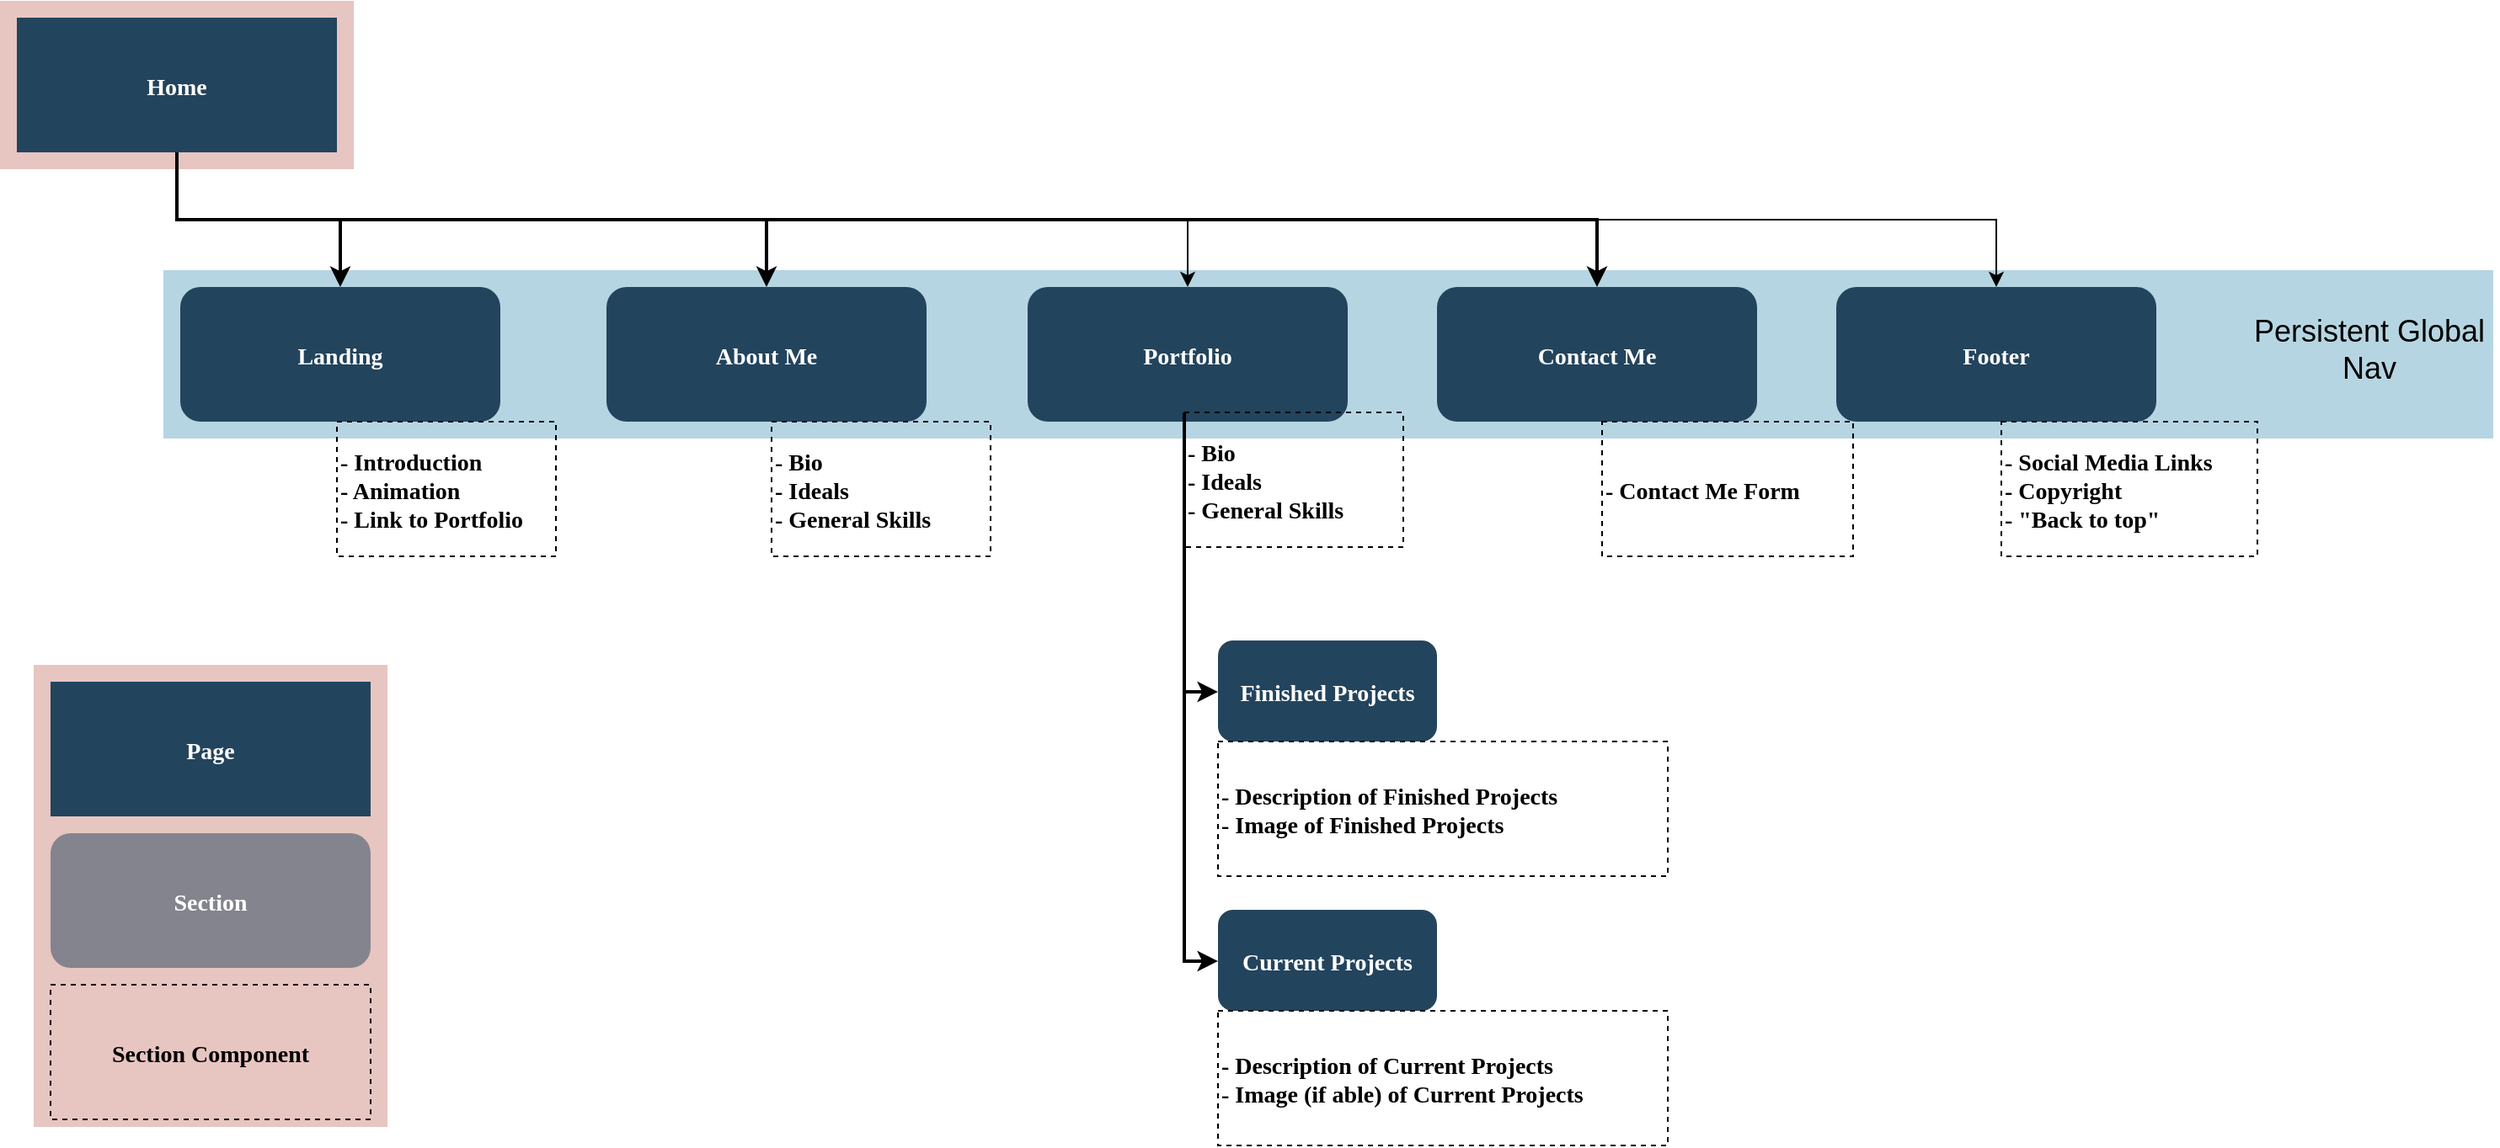 <mxfile version="14.6.13" type="device"><diagram name="Page-1" id="2c0d36ab-eaac-3732-788b-9136903baeff"><mxGraphModel dx="1673" dy="905" grid="1" gridSize="10" guides="1" tooltips="1" connect="1" arrows="1" fold="1" page="1" pageScale="1.5" pageWidth="1169" pageHeight="827" background="#ffffff" math="0" shadow="0"><root><mxCell id="0"/><mxCell id="1" parent="0"/><mxCell id="123" value="" style="fillColor=#AE4132;strokeColor=none;opacity=30;" parent="1" vertex="1"><mxGeometry y="165.5" width="210" height="100.0" as="geometry"/></mxCell><mxCell id="122" value="" style="fillColor=#10739E;strokeColor=none;opacity=30;" parent="1" vertex="1"><mxGeometry x="97" y="325.5" width="1383" height="100" as="geometry"/></mxCell><mxCell id="9npFBcst4zQ01r4T0tml-132" style="edgeStyle=orthogonalEdgeStyle;rounded=0;orthogonalLoop=1;jettySize=auto;html=1;exitX=0.5;exitY=1;exitDx=0;exitDy=0;" edge="1" parent="1" source="2" target="10"><mxGeometry relative="1" as="geometry"/></mxCell><mxCell id="9npFBcst4zQ01r4T0tml-137" style="edgeStyle=orthogonalEdgeStyle;rounded=0;orthogonalLoop=1;jettySize=auto;html=1;exitX=0.5;exitY=1;exitDx=0;exitDy=0;" edge="1" parent="1" source="2" target="9npFBcst4zQ01r4T0tml-133"><mxGeometry relative="1" as="geometry"/></mxCell><mxCell id="2" value="Home" style="rounded=0;fillColor=#23445D;gradientColor=none;strokeColor=none;fontColor=#FFFFFF;fontStyle=1;fontFamily=Tahoma;fontSize=14" parent="1" vertex="1"><mxGeometry x="10" y="175.5" width="190" height="80" as="geometry"/></mxCell><mxCell id="4" value="Contact Me" style="rounded=1;fillColor=#23445D;gradientColor=none;strokeColor=none;fontColor=#FFFFFF;fontStyle=1;fontFamily=Tahoma;fontSize=14" parent="1" vertex="1"><mxGeometry x="853.0" y="335.5" width="190" height="80" as="geometry"/></mxCell><mxCell id="9" value="" style="edgeStyle=elbowEdgeStyle;elbow=vertical;strokeWidth=2;rounded=0" parent="1" source="2" target="4" edge="1"><mxGeometry x="337" y="215.5" width="100" height="100" as="geometry"><mxPoint x="337" y="315.5" as="sourcePoint"/><mxPoint x="437" y="215.5" as="targetPoint"/></mxGeometry></mxCell><mxCell id="10" value="Portfolio" style="rounded=1;fillColor=#23445D;gradientColor=none;strokeColor=none;fontColor=#FFFFFF;fontStyle=1;fontFamily=Tahoma;fontSize=14" parent="1" vertex="1"><mxGeometry x="610" y="335.5" width="190" height="80" as="geometry"/></mxCell><mxCell id="12" value="About Me" style="rounded=1;fillColor=#23445D;gradientColor=none;strokeColor=none;fontColor=#FFFFFF;fontStyle=1;fontFamily=Tahoma;fontSize=14" parent="1" vertex="1"><mxGeometry x="360.0" y="335.5" width="190" height="80" as="geometry"/></mxCell><mxCell id="13" value="Landing" style="rounded=1;fillColor=#23445D;gradientColor=none;strokeColor=none;fontColor=#FFFFFF;fontStyle=1;fontFamily=Tahoma;fontSize=14" parent="1" vertex="1"><mxGeometry x="107" y="335.5" width="190" height="80" as="geometry"/></mxCell><mxCell id="41" value="Finished Projects" style="rounded=1;fillColor=#23445D;gradientColor=none;strokeColor=none;fontColor=#FFFFFF;fontStyle=1;fontFamily=Tahoma;fontSize=14" parent="1" vertex="1"><mxGeometry x="723" y="545.5" width="130" height="60" as="geometry"/></mxCell><mxCell id="59" value="" style="edgeStyle=elbowEdgeStyle;elbow=vertical;strokeWidth=2;rounded=0" parent="1" source="2" target="12" edge="1"><mxGeometry x="347" y="225.5" width="100" height="100" as="geometry"><mxPoint x="862.0" y="275.5" as="sourcePoint"/><mxPoint x="1467.0" y="345.5" as="targetPoint"/></mxGeometry></mxCell><mxCell id="61" value="" style="edgeStyle=elbowEdgeStyle;elbow=vertical;strokeWidth=2;rounded=0" parent="1" source="2" target="13" edge="1"><mxGeometry x="-23" y="135.5" width="100" height="100" as="geometry"><mxPoint x="-23" y="235.5" as="sourcePoint"/><mxPoint x="77" y="135.5" as="targetPoint"/></mxGeometry></mxCell><mxCell id="103" value="" style="edgeStyle=elbowEdgeStyle;elbow=vertical;strokeWidth=2;rounded=0;entryX=0;entryY=0.5;entryDx=0;entryDy=0;" parent="1" source="10" target="41" edge="1"><mxGeometry x="-360" y="135.5" width="100" height="100" as="geometry"><mxPoint x="-360" y="235.5" as="sourcePoint"/><mxPoint x="-260" y="135.5" as="targetPoint"/><Array as="points"><mxPoint x="703" y="576"/></Array></mxGeometry></mxCell><mxCell id="j8gNk4lBc079c7ClEGzr-123" value="Persistent Global Nav" style="rounded=0;whiteSpace=wrap;html=1;fillColor=none;strokeColor=none;fontSize=18;" parent="1" vertex="1"><mxGeometry x="1330" y="325.5" width="153" height="94.5" as="geometry"/></mxCell><mxCell id="j8gNk4lBc079c7ClEGzr-124" value="" style="fillColor=#AE4132;strokeColor=none;opacity=30;" parent="1" vertex="1"><mxGeometry x="20" y="560" width="210" height="274.5" as="geometry"/></mxCell><mxCell id="j8gNk4lBc079c7ClEGzr-125" value="Page" style="rounded=0;fillColor=#23445D;gradientColor=none;strokeColor=none;fontColor=#FFFFFF;fontStyle=1;fontFamily=Tahoma;fontSize=14" parent="1" vertex="1"><mxGeometry x="30" y="570" width="190" height="80" as="geometry"/></mxCell><mxCell id="j8gNk4lBc079c7ClEGzr-126" value="Section Component" style="rounded=0;gradientColor=none;fontStyle=1;fontFamily=Tahoma;fontSize=14;fillColor=none;dashed=1;" parent="1" vertex="1"><mxGeometry x="30" y="750" width="190" height="80" as="geometry"/></mxCell><mxCell id="j8gNk4lBc079c7ClEGzr-127" value="Section" style="rounded=1;fillColor=#23445D;gradientColor=none;strokeColor=none;fontColor=#FFFFFF;fontStyle=1;fontFamily=Tahoma;fontSize=14;opacity=50;" parent="1" vertex="1"><mxGeometry x="30" y="660" width="190" height="80" as="geometry"/></mxCell><mxCell id="ywmq8xfEoyU0gAJuFzpJ-124" value="- Introduction&#10;- Animation&#10;- Link to Portfolio" style="rounded=0;gradientColor=none;fontStyle=1;fontFamily=Tahoma;fontSize=14;fillColor=none;dashed=1;align=left;" parent="1" vertex="1"><mxGeometry x="200" y="415.5" width="130" height="80" as="geometry"/></mxCell><mxCell id="ywmq8xfEoyU0gAJuFzpJ-125" value="- Bio&#10;- Ideals&#10;- General Skills" style="rounded=0;gradientColor=none;fontStyle=1;fontFamily=Tahoma;fontSize=14;fillColor=none;dashed=1;align=left;" parent="1" vertex="1"><mxGeometry x="458" y="415.5" width="130" height="80" as="geometry"/></mxCell><mxCell id="9npFBcst4zQ01r4T0tml-123" value="- Bio&#10;- Ideals&#10;- General Skills" style="rounded=0;gradientColor=none;fontStyle=1;fontFamily=Tahoma;fontSize=14;fillColor=none;dashed=1;align=left;" vertex="1" parent="1"><mxGeometry x="703" y="410" width="130" height="80" as="geometry"/></mxCell><mxCell id="9npFBcst4zQ01r4T0tml-124" value="Current Projects" style="rounded=1;fillColor=#23445D;gradientColor=none;strokeColor=none;fontColor=#FFFFFF;fontStyle=1;fontFamily=Tahoma;fontSize=14" vertex="1" parent="1"><mxGeometry x="723" y="705.5" width="130" height="60" as="geometry"/></mxCell><mxCell id="9npFBcst4zQ01r4T0tml-125" value="" style="edgeStyle=elbowEdgeStyle;elbow=vertical;strokeWidth=2;rounded=0;entryX=0;entryY=0.5;entryDx=0;entryDy=0;exitX=0;exitY=0;exitDx=0;exitDy=0;" edge="1" parent="1" source="9npFBcst4zQ01r4T0tml-123" target="9npFBcst4zQ01r4T0tml-124"><mxGeometry x="-350" y="145.5" width="100" height="100" as="geometry"><mxPoint x="713" y="425.5" as="sourcePoint"/><mxPoint x="733" y="585.5" as="targetPoint"/><Array as="points"><mxPoint x="703" y="736"/></Array></mxGeometry></mxCell><mxCell id="9npFBcst4zQ01r4T0tml-126" value="- Description of Finished Projects&#10;- Image of Finished Projects" style="rounded=0;gradientColor=none;fontStyle=1;fontFamily=Tahoma;fontSize=14;fillColor=none;dashed=1;align=left;" vertex="1" parent="1"><mxGeometry x="723" y="605.5" width="267" height="80" as="geometry"/></mxCell><mxCell id="9npFBcst4zQ01r4T0tml-127" value="- Description of Current Projects&#10;- Image (if able) of Current Projects" style="rounded=0;gradientColor=none;fontStyle=1;fontFamily=Tahoma;fontSize=14;fillColor=none;dashed=1;align=left;" vertex="1" parent="1"><mxGeometry x="723" y="765.5" width="267" height="80" as="geometry"/></mxCell><mxCell id="9npFBcst4zQ01r4T0tml-128" value="- Contact Me Form" style="rounded=0;gradientColor=none;fontStyle=1;fontFamily=Tahoma;fontSize=14;fillColor=none;dashed=1;align=left;" vertex="1" parent="1"><mxGeometry x="951" y="415.5" width="149" height="80" as="geometry"/></mxCell><mxCell id="9npFBcst4zQ01r4T0tml-133" value="Footer" style="rounded=1;fillColor=#23445D;gradientColor=none;strokeColor=none;fontColor=#FFFFFF;fontStyle=1;fontFamily=Tahoma;fontSize=14" vertex="1" parent="1"><mxGeometry x="1090.0" y="335.5" width="190" height="80" as="geometry"/></mxCell><mxCell id="9npFBcst4zQ01r4T0tml-134" value="- Social Media Links&#10;- Copyright&#10;- &quot;Back to top&quot;" style="rounded=0;gradientColor=none;fontStyle=1;fontFamily=Tahoma;fontSize=14;fillColor=none;dashed=1;align=left;" vertex="1" parent="1"><mxGeometry x="1188" y="415.5" width="152" height="80" as="geometry"/></mxCell></root></mxGraphModel></diagram></mxfile>